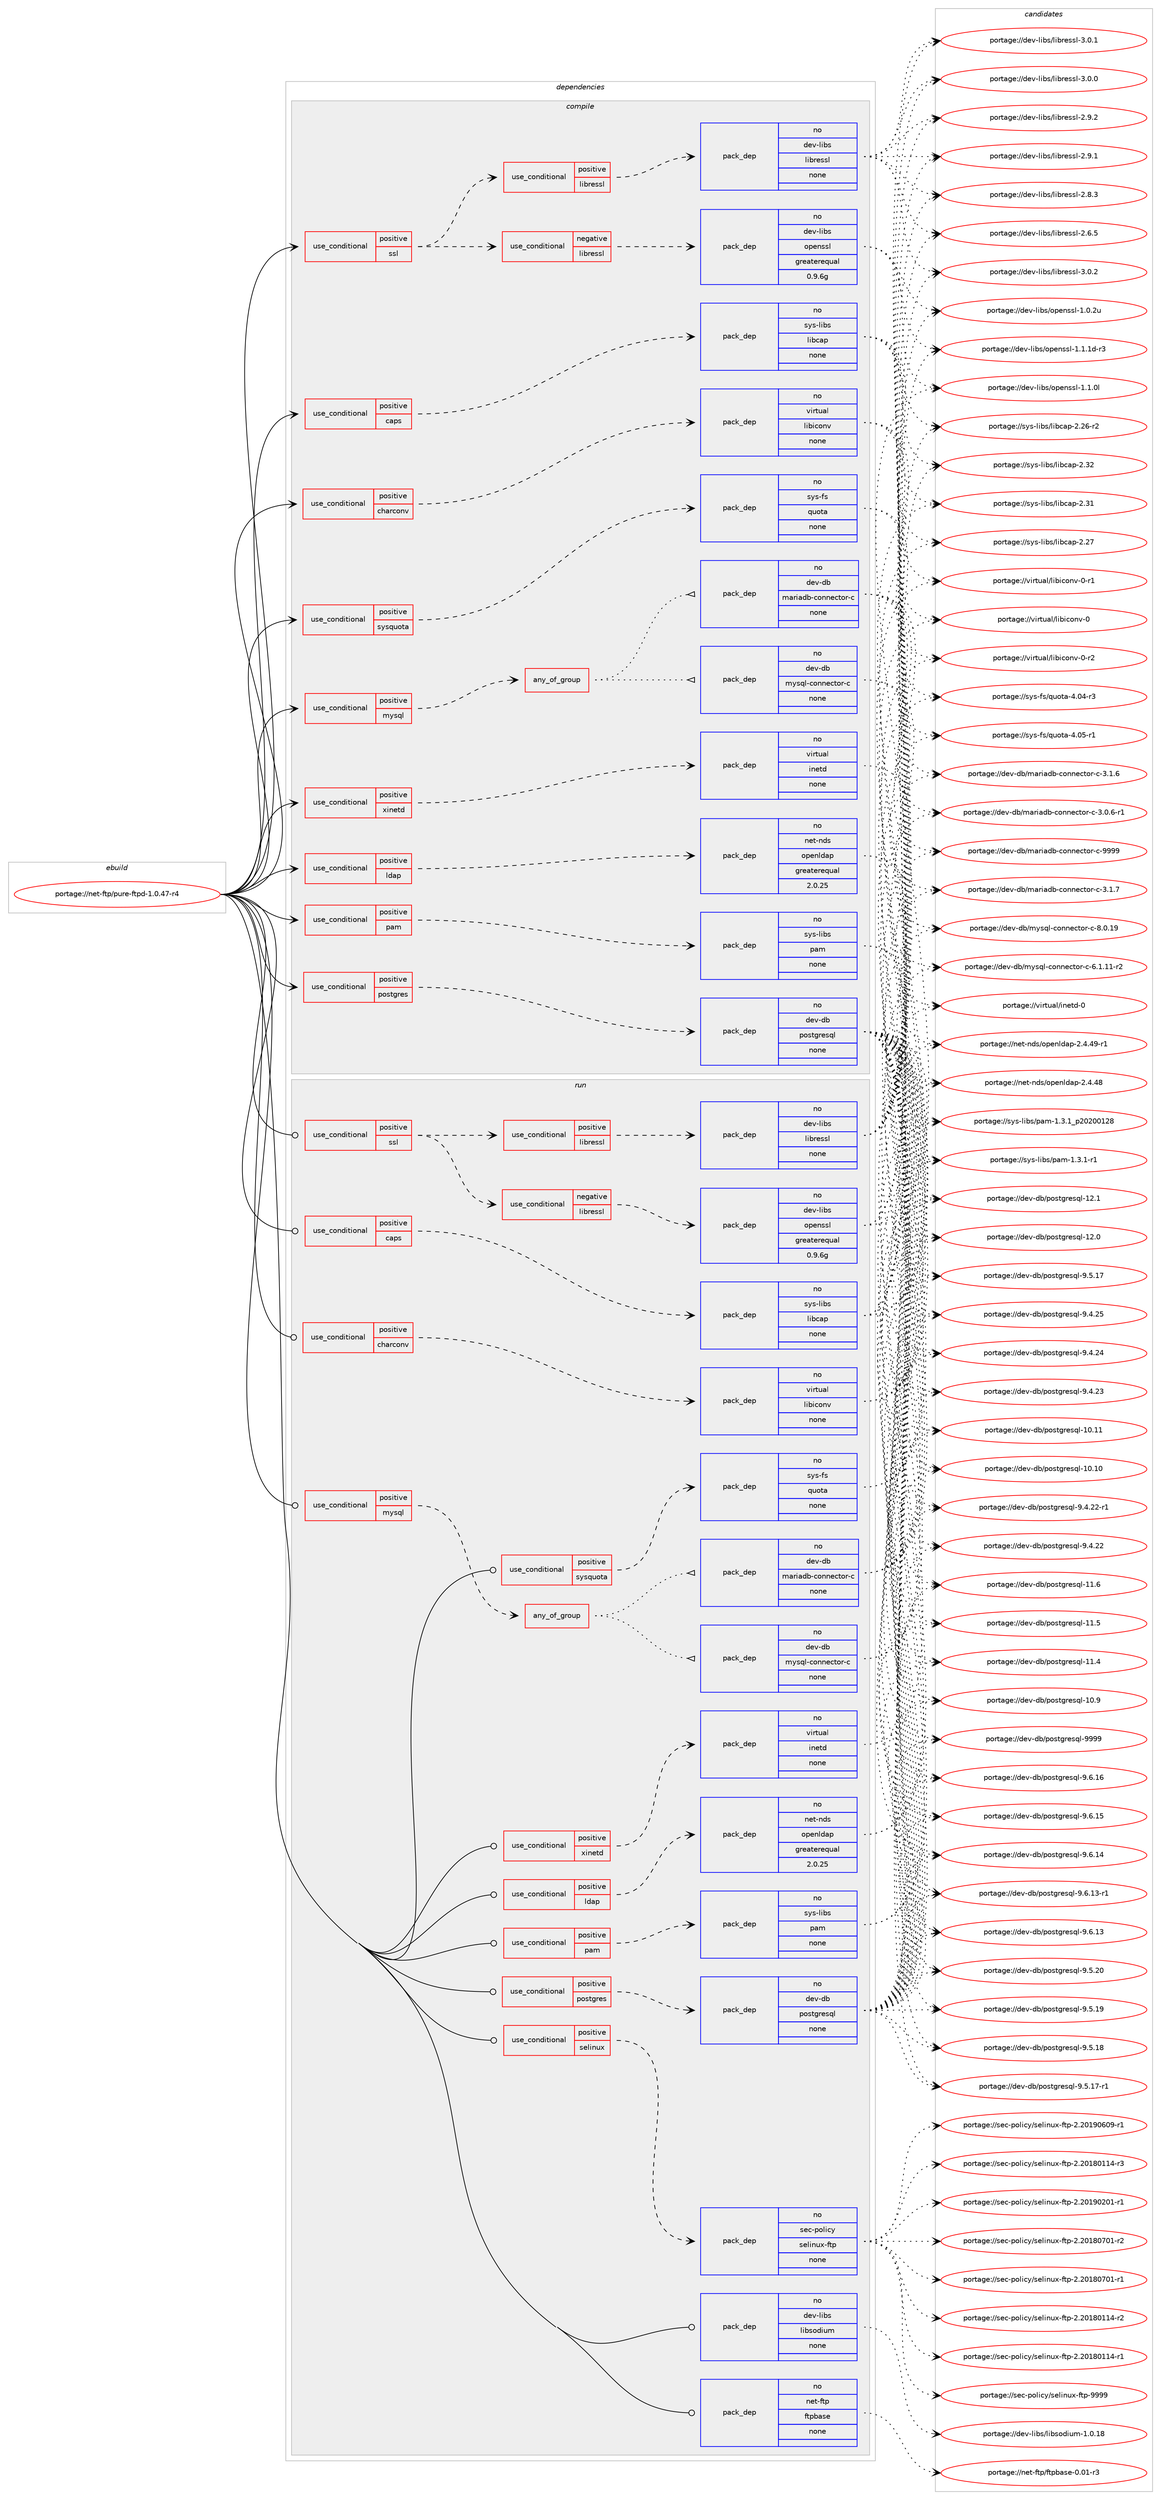 digraph prolog {

# *************
# Graph options
# *************

newrank=true;
concentrate=true;
compound=true;
graph [rankdir=LR,fontname=Helvetica,fontsize=10,ranksep=1.5];#, ranksep=2.5, nodesep=0.2];
edge  [arrowhead=vee];
node  [fontname=Helvetica,fontsize=10];

# **********
# The ebuild
# **********

subgraph cluster_leftcol {
color=gray;
rank=same;
label=<<i>ebuild</i>>;
id [label="portage://net-ftp/pure-ftpd-1.0.47-r4", color=red, width=4, href="../net-ftp/pure-ftpd-1.0.47-r4.svg"];
}

# ****************
# The dependencies
# ****************

subgraph cluster_midcol {
color=gray;
label=<<i>dependencies</i>>;
subgraph cluster_compile {
fillcolor="#eeeeee";
style=filled;
label=<<i>compile</i>>;
subgraph cond30888 {
dependency142102 [label=<<TABLE BORDER="0" CELLBORDER="1" CELLSPACING="0" CELLPADDING="4"><TR><TD ROWSPAN="3" CELLPADDING="10">use_conditional</TD></TR><TR><TD>positive</TD></TR><TR><TD>caps</TD></TR></TABLE>>, shape=none, color=red];
subgraph pack108845 {
dependency142103 [label=<<TABLE BORDER="0" CELLBORDER="1" CELLSPACING="0" CELLPADDING="4" WIDTH="220"><TR><TD ROWSPAN="6" CELLPADDING="30">pack_dep</TD></TR><TR><TD WIDTH="110">no</TD></TR><TR><TD>sys-libs</TD></TR><TR><TD>libcap</TD></TR><TR><TD>none</TD></TR><TR><TD></TD></TR></TABLE>>, shape=none, color=blue];
}
dependency142102:e -> dependency142103:w [weight=20,style="dashed",arrowhead="vee"];
}
id:e -> dependency142102:w [weight=20,style="solid",arrowhead="vee"];
subgraph cond30889 {
dependency142104 [label=<<TABLE BORDER="0" CELLBORDER="1" CELLSPACING="0" CELLPADDING="4"><TR><TD ROWSPAN="3" CELLPADDING="10">use_conditional</TD></TR><TR><TD>positive</TD></TR><TR><TD>charconv</TD></TR></TABLE>>, shape=none, color=red];
subgraph pack108846 {
dependency142105 [label=<<TABLE BORDER="0" CELLBORDER="1" CELLSPACING="0" CELLPADDING="4" WIDTH="220"><TR><TD ROWSPAN="6" CELLPADDING="30">pack_dep</TD></TR><TR><TD WIDTH="110">no</TD></TR><TR><TD>virtual</TD></TR><TR><TD>libiconv</TD></TR><TR><TD>none</TD></TR><TR><TD></TD></TR></TABLE>>, shape=none, color=blue];
}
dependency142104:e -> dependency142105:w [weight=20,style="dashed",arrowhead="vee"];
}
id:e -> dependency142104:w [weight=20,style="solid",arrowhead="vee"];
subgraph cond30890 {
dependency142106 [label=<<TABLE BORDER="0" CELLBORDER="1" CELLSPACING="0" CELLPADDING="4"><TR><TD ROWSPAN="3" CELLPADDING="10">use_conditional</TD></TR><TR><TD>positive</TD></TR><TR><TD>ldap</TD></TR></TABLE>>, shape=none, color=red];
subgraph pack108847 {
dependency142107 [label=<<TABLE BORDER="0" CELLBORDER="1" CELLSPACING="0" CELLPADDING="4" WIDTH="220"><TR><TD ROWSPAN="6" CELLPADDING="30">pack_dep</TD></TR><TR><TD WIDTH="110">no</TD></TR><TR><TD>net-nds</TD></TR><TR><TD>openldap</TD></TR><TR><TD>greaterequal</TD></TR><TR><TD>2.0.25</TD></TR></TABLE>>, shape=none, color=blue];
}
dependency142106:e -> dependency142107:w [weight=20,style="dashed",arrowhead="vee"];
}
id:e -> dependency142106:w [weight=20,style="solid",arrowhead="vee"];
subgraph cond30891 {
dependency142108 [label=<<TABLE BORDER="0" CELLBORDER="1" CELLSPACING="0" CELLPADDING="4"><TR><TD ROWSPAN="3" CELLPADDING="10">use_conditional</TD></TR><TR><TD>positive</TD></TR><TR><TD>mysql</TD></TR></TABLE>>, shape=none, color=red];
subgraph any2217 {
dependency142109 [label=<<TABLE BORDER="0" CELLBORDER="1" CELLSPACING="0" CELLPADDING="4"><TR><TD CELLPADDING="10">any_of_group</TD></TR></TABLE>>, shape=none, color=red];subgraph pack108848 {
dependency142110 [label=<<TABLE BORDER="0" CELLBORDER="1" CELLSPACING="0" CELLPADDING="4" WIDTH="220"><TR><TD ROWSPAN="6" CELLPADDING="30">pack_dep</TD></TR><TR><TD WIDTH="110">no</TD></TR><TR><TD>dev-db</TD></TR><TR><TD>mariadb-connector-c</TD></TR><TR><TD>none</TD></TR><TR><TD></TD></TR></TABLE>>, shape=none, color=blue];
}
dependency142109:e -> dependency142110:w [weight=20,style="dotted",arrowhead="oinv"];
subgraph pack108849 {
dependency142111 [label=<<TABLE BORDER="0" CELLBORDER="1" CELLSPACING="0" CELLPADDING="4" WIDTH="220"><TR><TD ROWSPAN="6" CELLPADDING="30">pack_dep</TD></TR><TR><TD WIDTH="110">no</TD></TR><TR><TD>dev-db</TD></TR><TR><TD>mysql-connector-c</TD></TR><TR><TD>none</TD></TR><TR><TD></TD></TR></TABLE>>, shape=none, color=blue];
}
dependency142109:e -> dependency142111:w [weight=20,style="dotted",arrowhead="oinv"];
}
dependency142108:e -> dependency142109:w [weight=20,style="dashed",arrowhead="vee"];
}
id:e -> dependency142108:w [weight=20,style="solid",arrowhead="vee"];
subgraph cond30892 {
dependency142112 [label=<<TABLE BORDER="0" CELLBORDER="1" CELLSPACING="0" CELLPADDING="4"><TR><TD ROWSPAN="3" CELLPADDING="10">use_conditional</TD></TR><TR><TD>positive</TD></TR><TR><TD>pam</TD></TR></TABLE>>, shape=none, color=red];
subgraph pack108850 {
dependency142113 [label=<<TABLE BORDER="0" CELLBORDER="1" CELLSPACING="0" CELLPADDING="4" WIDTH="220"><TR><TD ROWSPAN="6" CELLPADDING="30">pack_dep</TD></TR><TR><TD WIDTH="110">no</TD></TR><TR><TD>sys-libs</TD></TR><TR><TD>pam</TD></TR><TR><TD>none</TD></TR><TR><TD></TD></TR></TABLE>>, shape=none, color=blue];
}
dependency142112:e -> dependency142113:w [weight=20,style="dashed",arrowhead="vee"];
}
id:e -> dependency142112:w [weight=20,style="solid",arrowhead="vee"];
subgraph cond30893 {
dependency142114 [label=<<TABLE BORDER="0" CELLBORDER="1" CELLSPACING="0" CELLPADDING="4"><TR><TD ROWSPAN="3" CELLPADDING="10">use_conditional</TD></TR><TR><TD>positive</TD></TR><TR><TD>postgres</TD></TR></TABLE>>, shape=none, color=red];
subgraph pack108851 {
dependency142115 [label=<<TABLE BORDER="0" CELLBORDER="1" CELLSPACING="0" CELLPADDING="4" WIDTH="220"><TR><TD ROWSPAN="6" CELLPADDING="30">pack_dep</TD></TR><TR><TD WIDTH="110">no</TD></TR><TR><TD>dev-db</TD></TR><TR><TD>postgresql</TD></TR><TR><TD>none</TD></TR><TR><TD></TD></TR></TABLE>>, shape=none, color=blue];
}
dependency142114:e -> dependency142115:w [weight=20,style="dashed",arrowhead="vee"];
}
id:e -> dependency142114:w [weight=20,style="solid",arrowhead="vee"];
subgraph cond30894 {
dependency142116 [label=<<TABLE BORDER="0" CELLBORDER="1" CELLSPACING="0" CELLPADDING="4"><TR><TD ROWSPAN="3" CELLPADDING="10">use_conditional</TD></TR><TR><TD>positive</TD></TR><TR><TD>ssl</TD></TR></TABLE>>, shape=none, color=red];
subgraph cond30895 {
dependency142117 [label=<<TABLE BORDER="0" CELLBORDER="1" CELLSPACING="0" CELLPADDING="4"><TR><TD ROWSPAN="3" CELLPADDING="10">use_conditional</TD></TR><TR><TD>negative</TD></TR><TR><TD>libressl</TD></TR></TABLE>>, shape=none, color=red];
subgraph pack108852 {
dependency142118 [label=<<TABLE BORDER="0" CELLBORDER="1" CELLSPACING="0" CELLPADDING="4" WIDTH="220"><TR><TD ROWSPAN="6" CELLPADDING="30">pack_dep</TD></TR><TR><TD WIDTH="110">no</TD></TR><TR><TD>dev-libs</TD></TR><TR><TD>openssl</TD></TR><TR><TD>greaterequal</TD></TR><TR><TD>0.9.6g</TD></TR></TABLE>>, shape=none, color=blue];
}
dependency142117:e -> dependency142118:w [weight=20,style="dashed",arrowhead="vee"];
}
dependency142116:e -> dependency142117:w [weight=20,style="dashed",arrowhead="vee"];
subgraph cond30896 {
dependency142119 [label=<<TABLE BORDER="0" CELLBORDER="1" CELLSPACING="0" CELLPADDING="4"><TR><TD ROWSPAN="3" CELLPADDING="10">use_conditional</TD></TR><TR><TD>positive</TD></TR><TR><TD>libressl</TD></TR></TABLE>>, shape=none, color=red];
subgraph pack108853 {
dependency142120 [label=<<TABLE BORDER="0" CELLBORDER="1" CELLSPACING="0" CELLPADDING="4" WIDTH="220"><TR><TD ROWSPAN="6" CELLPADDING="30">pack_dep</TD></TR><TR><TD WIDTH="110">no</TD></TR><TR><TD>dev-libs</TD></TR><TR><TD>libressl</TD></TR><TR><TD>none</TD></TR><TR><TD></TD></TR></TABLE>>, shape=none, color=blue];
}
dependency142119:e -> dependency142120:w [weight=20,style="dashed",arrowhead="vee"];
}
dependency142116:e -> dependency142119:w [weight=20,style="dashed",arrowhead="vee"];
}
id:e -> dependency142116:w [weight=20,style="solid",arrowhead="vee"];
subgraph cond30897 {
dependency142121 [label=<<TABLE BORDER="0" CELLBORDER="1" CELLSPACING="0" CELLPADDING="4"><TR><TD ROWSPAN="3" CELLPADDING="10">use_conditional</TD></TR><TR><TD>positive</TD></TR><TR><TD>sysquota</TD></TR></TABLE>>, shape=none, color=red];
subgraph pack108854 {
dependency142122 [label=<<TABLE BORDER="0" CELLBORDER="1" CELLSPACING="0" CELLPADDING="4" WIDTH="220"><TR><TD ROWSPAN="6" CELLPADDING="30">pack_dep</TD></TR><TR><TD WIDTH="110">no</TD></TR><TR><TD>sys-fs</TD></TR><TR><TD>quota</TD></TR><TR><TD>none</TD></TR><TR><TD></TD></TR></TABLE>>, shape=none, color=blue];
}
dependency142121:e -> dependency142122:w [weight=20,style="dashed",arrowhead="vee"];
}
id:e -> dependency142121:w [weight=20,style="solid",arrowhead="vee"];
subgraph cond30898 {
dependency142123 [label=<<TABLE BORDER="0" CELLBORDER="1" CELLSPACING="0" CELLPADDING="4"><TR><TD ROWSPAN="3" CELLPADDING="10">use_conditional</TD></TR><TR><TD>positive</TD></TR><TR><TD>xinetd</TD></TR></TABLE>>, shape=none, color=red];
subgraph pack108855 {
dependency142124 [label=<<TABLE BORDER="0" CELLBORDER="1" CELLSPACING="0" CELLPADDING="4" WIDTH="220"><TR><TD ROWSPAN="6" CELLPADDING="30">pack_dep</TD></TR><TR><TD WIDTH="110">no</TD></TR><TR><TD>virtual</TD></TR><TR><TD>inetd</TD></TR><TR><TD>none</TD></TR><TR><TD></TD></TR></TABLE>>, shape=none, color=blue];
}
dependency142123:e -> dependency142124:w [weight=20,style="dashed",arrowhead="vee"];
}
id:e -> dependency142123:w [weight=20,style="solid",arrowhead="vee"];
}
subgraph cluster_compileandrun {
fillcolor="#eeeeee";
style=filled;
label=<<i>compile and run</i>>;
}
subgraph cluster_run {
fillcolor="#eeeeee";
style=filled;
label=<<i>run</i>>;
subgraph cond30899 {
dependency142125 [label=<<TABLE BORDER="0" CELLBORDER="1" CELLSPACING="0" CELLPADDING="4"><TR><TD ROWSPAN="3" CELLPADDING="10">use_conditional</TD></TR><TR><TD>positive</TD></TR><TR><TD>caps</TD></TR></TABLE>>, shape=none, color=red];
subgraph pack108856 {
dependency142126 [label=<<TABLE BORDER="0" CELLBORDER="1" CELLSPACING="0" CELLPADDING="4" WIDTH="220"><TR><TD ROWSPAN="6" CELLPADDING="30">pack_dep</TD></TR><TR><TD WIDTH="110">no</TD></TR><TR><TD>sys-libs</TD></TR><TR><TD>libcap</TD></TR><TR><TD>none</TD></TR><TR><TD></TD></TR></TABLE>>, shape=none, color=blue];
}
dependency142125:e -> dependency142126:w [weight=20,style="dashed",arrowhead="vee"];
}
id:e -> dependency142125:w [weight=20,style="solid",arrowhead="odot"];
subgraph cond30900 {
dependency142127 [label=<<TABLE BORDER="0" CELLBORDER="1" CELLSPACING="0" CELLPADDING="4"><TR><TD ROWSPAN="3" CELLPADDING="10">use_conditional</TD></TR><TR><TD>positive</TD></TR><TR><TD>charconv</TD></TR></TABLE>>, shape=none, color=red];
subgraph pack108857 {
dependency142128 [label=<<TABLE BORDER="0" CELLBORDER="1" CELLSPACING="0" CELLPADDING="4" WIDTH="220"><TR><TD ROWSPAN="6" CELLPADDING="30">pack_dep</TD></TR><TR><TD WIDTH="110">no</TD></TR><TR><TD>virtual</TD></TR><TR><TD>libiconv</TD></TR><TR><TD>none</TD></TR><TR><TD></TD></TR></TABLE>>, shape=none, color=blue];
}
dependency142127:e -> dependency142128:w [weight=20,style="dashed",arrowhead="vee"];
}
id:e -> dependency142127:w [weight=20,style="solid",arrowhead="odot"];
subgraph cond30901 {
dependency142129 [label=<<TABLE BORDER="0" CELLBORDER="1" CELLSPACING="0" CELLPADDING="4"><TR><TD ROWSPAN="3" CELLPADDING="10">use_conditional</TD></TR><TR><TD>positive</TD></TR><TR><TD>ldap</TD></TR></TABLE>>, shape=none, color=red];
subgraph pack108858 {
dependency142130 [label=<<TABLE BORDER="0" CELLBORDER="1" CELLSPACING="0" CELLPADDING="4" WIDTH="220"><TR><TD ROWSPAN="6" CELLPADDING="30">pack_dep</TD></TR><TR><TD WIDTH="110">no</TD></TR><TR><TD>net-nds</TD></TR><TR><TD>openldap</TD></TR><TR><TD>greaterequal</TD></TR><TR><TD>2.0.25</TD></TR></TABLE>>, shape=none, color=blue];
}
dependency142129:e -> dependency142130:w [weight=20,style="dashed",arrowhead="vee"];
}
id:e -> dependency142129:w [weight=20,style="solid",arrowhead="odot"];
subgraph cond30902 {
dependency142131 [label=<<TABLE BORDER="0" CELLBORDER="1" CELLSPACING="0" CELLPADDING="4"><TR><TD ROWSPAN="3" CELLPADDING="10">use_conditional</TD></TR><TR><TD>positive</TD></TR><TR><TD>mysql</TD></TR></TABLE>>, shape=none, color=red];
subgraph any2218 {
dependency142132 [label=<<TABLE BORDER="0" CELLBORDER="1" CELLSPACING="0" CELLPADDING="4"><TR><TD CELLPADDING="10">any_of_group</TD></TR></TABLE>>, shape=none, color=red];subgraph pack108859 {
dependency142133 [label=<<TABLE BORDER="0" CELLBORDER="1" CELLSPACING="0" CELLPADDING="4" WIDTH="220"><TR><TD ROWSPAN="6" CELLPADDING="30">pack_dep</TD></TR><TR><TD WIDTH="110">no</TD></TR><TR><TD>dev-db</TD></TR><TR><TD>mariadb-connector-c</TD></TR><TR><TD>none</TD></TR><TR><TD></TD></TR></TABLE>>, shape=none, color=blue];
}
dependency142132:e -> dependency142133:w [weight=20,style="dotted",arrowhead="oinv"];
subgraph pack108860 {
dependency142134 [label=<<TABLE BORDER="0" CELLBORDER="1" CELLSPACING="0" CELLPADDING="4" WIDTH="220"><TR><TD ROWSPAN="6" CELLPADDING="30">pack_dep</TD></TR><TR><TD WIDTH="110">no</TD></TR><TR><TD>dev-db</TD></TR><TR><TD>mysql-connector-c</TD></TR><TR><TD>none</TD></TR><TR><TD></TD></TR></TABLE>>, shape=none, color=blue];
}
dependency142132:e -> dependency142134:w [weight=20,style="dotted",arrowhead="oinv"];
}
dependency142131:e -> dependency142132:w [weight=20,style="dashed",arrowhead="vee"];
}
id:e -> dependency142131:w [weight=20,style="solid",arrowhead="odot"];
subgraph cond30903 {
dependency142135 [label=<<TABLE BORDER="0" CELLBORDER="1" CELLSPACING="0" CELLPADDING="4"><TR><TD ROWSPAN="3" CELLPADDING="10">use_conditional</TD></TR><TR><TD>positive</TD></TR><TR><TD>pam</TD></TR></TABLE>>, shape=none, color=red];
subgraph pack108861 {
dependency142136 [label=<<TABLE BORDER="0" CELLBORDER="1" CELLSPACING="0" CELLPADDING="4" WIDTH="220"><TR><TD ROWSPAN="6" CELLPADDING="30">pack_dep</TD></TR><TR><TD WIDTH="110">no</TD></TR><TR><TD>sys-libs</TD></TR><TR><TD>pam</TD></TR><TR><TD>none</TD></TR><TR><TD></TD></TR></TABLE>>, shape=none, color=blue];
}
dependency142135:e -> dependency142136:w [weight=20,style="dashed",arrowhead="vee"];
}
id:e -> dependency142135:w [weight=20,style="solid",arrowhead="odot"];
subgraph cond30904 {
dependency142137 [label=<<TABLE BORDER="0" CELLBORDER="1" CELLSPACING="0" CELLPADDING="4"><TR><TD ROWSPAN="3" CELLPADDING="10">use_conditional</TD></TR><TR><TD>positive</TD></TR><TR><TD>postgres</TD></TR></TABLE>>, shape=none, color=red];
subgraph pack108862 {
dependency142138 [label=<<TABLE BORDER="0" CELLBORDER="1" CELLSPACING="0" CELLPADDING="4" WIDTH="220"><TR><TD ROWSPAN="6" CELLPADDING="30">pack_dep</TD></TR><TR><TD WIDTH="110">no</TD></TR><TR><TD>dev-db</TD></TR><TR><TD>postgresql</TD></TR><TR><TD>none</TD></TR><TR><TD></TD></TR></TABLE>>, shape=none, color=blue];
}
dependency142137:e -> dependency142138:w [weight=20,style="dashed",arrowhead="vee"];
}
id:e -> dependency142137:w [weight=20,style="solid",arrowhead="odot"];
subgraph cond30905 {
dependency142139 [label=<<TABLE BORDER="0" CELLBORDER="1" CELLSPACING="0" CELLPADDING="4"><TR><TD ROWSPAN="3" CELLPADDING="10">use_conditional</TD></TR><TR><TD>positive</TD></TR><TR><TD>selinux</TD></TR></TABLE>>, shape=none, color=red];
subgraph pack108863 {
dependency142140 [label=<<TABLE BORDER="0" CELLBORDER="1" CELLSPACING="0" CELLPADDING="4" WIDTH="220"><TR><TD ROWSPAN="6" CELLPADDING="30">pack_dep</TD></TR><TR><TD WIDTH="110">no</TD></TR><TR><TD>sec-policy</TD></TR><TR><TD>selinux-ftp</TD></TR><TR><TD>none</TD></TR><TR><TD></TD></TR></TABLE>>, shape=none, color=blue];
}
dependency142139:e -> dependency142140:w [weight=20,style="dashed",arrowhead="vee"];
}
id:e -> dependency142139:w [weight=20,style="solid",arrowhead="odot"];
subgraph cond30906 {
dependency142141 [label=<<TABLE BORDER="0" CELLBORDER="1" CELLSPACING="0" CELLPADDING="4"><TR><TD ROWSPAN="3" CELLPADDING="10">use_conditional</TD></TR><TR><TD>positive</TD></TR><TR><TD>ssl</TD></TR></TABLE>>, shape=none, color=red];
subgraph cond30907 {
dependency142142 [label=<<TABLE BORDER="0" CELLBORDER="1" CELLSPACING="0" CELLPADDING="4"><TR><TD ROWSPAN="3" CELLPADDING="10">use_conditional</TD></TR><TR><TD>negative</TD></TR><TR><TD>libressl</TD></TR></TABLE>>, shape=none, color=red];
subgraph pack108864 {
dependency142143 [label=<<TABLE BORDER="0" CELLBORDER="1" CELLSPACING="0" CELLPADDING="4" WIDTH="220"><TR><TD ROWSPAN="6" CELLPADDING="30">pack_dep</TD></TR><TR><TD WIDTH="110">no</TD></TR><TR><TD>dev-libs</TD></TR><TR><TD>openssl</TD></TR><TR><TD>greaterequal</TD></TR><TR><TD>0.9.6g</TD></TR></TABLE>>, shape=none, color=blue];
}
dependency142142:e -> dependency142143:w [weight=20,style="dashed",arrowhead="vee"];
}
dependency142141:e -> dependency142142:w [weight=20,style="dashed",arrowhead="vee"];
subgraph cond30908 {
dependency142144 [label=<<TABLE BORDER="0" CELLBORDER="1" CELLSPACING="0" CELLPADDING="4"><TR><TD ROWSPAN="3" CELLPADDING="10">use_conditional</TD></TR><TR><TD>positive</TD></TR><TR><TD>libressl</TD></TR></TABLE>>, shape=none, color=red];
subgraph pack108865 {
dependency142145 [label=<<TABLE BORDER="0" CELLBORDER="1" CELLSPACING="0" CELLPADDING="4" WIDTH="220"><TR><TD ROWSPAN="6" CELLPADDING="30">pack_dep</TD></TR><TR><TD WIDTH="110">no</TD></TR><TR><TD>dev-libs</TD></TR><TR><TD>libressl</TD></TR><TR><TD>none</TD></TR><TR><TD></TD></TR></TABLE>>, shape=none, color=blue];
}
dependency142144:e -> dependency142145:w [weight=20,style="dashed",arrowhead="vee"];
}
dependency142141:e -> dependency142144:w [weight=20,style="dashed",arrowhead="vee"];
}
id:e -> dependency142141:w [weight=20,style="solid",arrowhead="odot"];
subgraph cond30909 {
dependency142146 [label=<<TABLE BORDER="0" CELLBORDER="1" CELLSPACING="0" CELLPADDING="4"><TR><TD ROWSPAN="3" CELLPADDING="10">use_conditional</TD></TR><TR><TD>positive</TD></TR><TR><TD>sysquota</TD></TR></TABLE>>, shape=none, color=red];
subgraph pack108866 {
dependency142147 [label=<<TABLE BORDER="0" CELLBORDER="1" CELLSPACING="0" CELLPADDING="4" WIDTH="220"><TR><TD ROWSPAN="6" CELLPADDING="30">pack_dep</TD></TR><TR><TD WIDTH="110">no</TD></TR><TR><TD>sys-fs</TD></TR><TR><TD>quota</TD></TR><TR><TD>none</TD></TR><TR><TD></TD></TR></TABLE>>, shape=none, color=blue];
}
dependency142146:e -> dependency142147:w [weight=20,style="dashed",arrowhead="vee"];
}
id:e -> dependency142146:w [weight=20,style="solid",arrowhead="odot"];
subgraph cond30910 {
dependency142148 [label=<<TABLE BORDER="0" CELLBORDER="1" CELLSPACING="0" CELLPADDING="4"><TR><TD ROWSPAN="3" CELLPADDING="10">use_conditional</TD></TR><TR><TD>positive</TD></TR><TR><TD>xinetd</TD></TR></TABLE>>, shape=none, color=red];
subgraph pack108867 {
dependency142149 [label=<<TABLE BORDER="0" CELLBORDER="1" CELLSPACING="0" CELLPADDING="4" WIDTH="220"><TR><TD ROWSPAN="6" CELLPADDING="30">pack_dep</TD></TR><TR><TD WIDTH="110">no</TD></TR><TR><TD>virtual</TD></TR><TR><TD>inetd</TD></TR><TR><TD>none</TD></TR><TR><TD></TD></TR></TABLE>>, shape=none, color=blue];
}
dependency142148:e -> dependency142149:w [weight=20,style="dashed",arrowhead="vee"];
}
id:e -> dependency142148:w [weight=20,style="solid",arrowhead="odot"];
subgraph pack108868 {
dependency142150 [label=<<TABLE BORDER="0" CELLBORDER="1" CELLSPACING="0" CELLPADDING="4" WIDTH="220"><TR><TD ROWSPAN="6" CELLPADDING="30">pack_dep</TD></TR><TR><TD WIDTH="110">no</TD></TR><TR><TD>dev-libs</TD></TR><TR><TD>libsodium</TD></TR><TR><TD>none</TD></TR><TR><TD></TD></TR></TABLE>>, shape=none, color=blue];
}
id:e -> dependency142150:w [weight=20,style="solid",arrowhead="odot"];
subgraph pack108869 {
dependency142151 [label=<<TABLE BORDER="0" CELLBORDER="1" CELLSPACING="0" CELLPADDING="4" WIDTH="220"><TR><TD ROWSPAN="6" CELLPADDING="30">pack_dep</TD></TR><TR><TD WIDTH="110">no</TD></TR><TR><TD>net-ftp</TD></TR><TR><TD>ftpbase</TD></TR><TR><TD>none</TD></TR><TR><TD></TD></TR></TABLE>>, shape=none, color=blue];
}
id:e -> dependency142151:w [weight=20,style="solid",arrowhead="odot"];
}
}

# **************
# The candidates
# **************

subgraph cluster_choices {
rank=same;
color=gray;
label=<<i>candidates</i>>;

subgraph choice108845 {
color=black;
nodesep=1;
choice1151211154510810598115471081059899971124550465150 [label="portage://sys-libs/libcap-2.32", color=red, width=4,href="../sys-libs/libcap-2.32.svg"];
choice1151211154510810598115471081059899971124550465149 [label="portage://sys-libs/libcap-2.31", color=red, width=4,href="../sys-libs/libcap-2.31.svg"];
choice1151211154510810598115471081059899971124550465055 [label="portage://sys-libs/libcap-2.27", color=red, width=4,href="../sys-libs/libcap-2.27.svg"];
choice11512111545108105981154710810598999711245504650544511450 [label="portage://sys-libs/libcap-2.26-r2", color=red, width=4,href="../sys-libs/libcap-2.26-r2.svg"];
dependency142103:e -> choice1151211154510810598115471081059899971124550465150:w [style=dotted,weight="100"];
dependency142103:e -> choice1151211154510810598115471081059899971124550465149:w [style=dotted,weight="100"];
dependency142103:e -> choice1151211154510810598115471081059899971124550465055:w [style=dotted,weight="100"];
dependency142103:e -> choice11512111545108105981154710810598999711245504650544511450:w [style=dotted,weight="100"];
}
subgraph choice108846 {
color=black;
nodesep=1;
choice1181051141161179710847108105981059911111011845484511450 [label="portage://virtual/libiconv-0-r2", color=red, width=4,href="../virtual/libiconv-0-r2.svg"];
choice1181051141161179710847108105981059911111011845484511449 [label="portage://virtual/libiconv-0-r1", color=red, width=4,href="../virtual/libiconv-0-r1.svg"];
choice118105114116117971084710810598105991111101184548 [label="portage://virtual/libiconv-0", color=red, width=4,href="../virtual/libiconv-0.svg"];
dependency142105:e -> choice1181051141161179710847108105981059911111011845484511450:w [style=dotted,weight="100"];
dependency142105:e -> choice1181051141161179710847108105981059911111011845484511449:w [style=dotted,weight="100"];
dependency142105:e -> choice118105114116117971084710810598105991111101184548:w [style=dotted,weight="100"];
}
subgraph choice108847 {
color=black;
nodesep=1;
choice110101116451101001154711111210111010810097112455046524652574511449 [label="portage://net-nds/openldap-2.4.49-r1", color=red, width=4,href="../net-nds/openldap-2.4.49-r1.svg"];
choice11010111645110100115471111121011101081009711245504652465256 [label="portage://net-nds/openldap-2.4.48", color=red, width=4,href="../net-nds/openldap-2.4.48.svg"];
dependency142107:e -> choice110101116451101001154711111210111010810097112455046524652574511449:w [style=dotted,weight="100"];
dependency142107:e -> choice11010111645110100115471111121011101081009711245504652465256:w [style=dotted,weight="100"];
}
subgraph choice108848 {
color=black;
nodesep=1;
choice10010111845100984710997114105971009845991111101101019911611111445994557575757 [label="portage://dev-db/mariadb-connector-c-9999", color=red, width=4,href="../dev-db/mariadb-connector-c-9999.svg"];
choice1001011184510098471099711410597100984599111110110101991161111144599455146494655 [label="portage://dev-db/mariadb-connector-c-3.1.7", color=red, width=4,href="../dev-db/mariadb-connector-c-3.1.7.svg"];
choice1001011184510098471099711410597100984599111110110101991161111144599455146494654 [label="portage://dev-db/mariadb-connector-c-3.1.6", color=red, width=4,href="../dev-db/mariadb-connector-c-3.1.6.svg"];
choice10010111845100984710997114105971009845991111101101019911611111445994551464846544511449 [label="portage://dev-db/mariadb-connector-c-3.0.6-r1", color=red, width=4,href="../dev-db/mariadb-connector-c-3.0.6-r1.svg"];
dependency142110:e -> choice10010111845100984710997114105971009845991111101101019911611111445994557575757:w [style=dotted,weight="100"];
dependency142110:e -> choice1001011184510098471099711410597100984599111110110101991161111144599455146494655:w [style=dotted,weight="100"];
dependency142110:e -> choice1001011184510098471099711410597100984599111110110101991161111144599455146494654:w [style=dotted,weight="100"];
dependency142110:e -> choice10010111845100984710997114105971009845991111101101019911611111445994551464846544511449:w [style=dotted,weight="100"];
}
subgraph choice108849 {
color=black;
nodesep=1;
choice100101118451009847109121115113108459911111011010199116111114459945564648464957 [label="portage://dev-db/mysql-connector-c-8.0.19", color=red, width=4,href="../dev-db/mysql-connector-c-8.0.19.svg"];
choice1001011184510098471091211151131084599111110110101991161111144599455446494649494511450 [label="portage://dev-db/mysql-connector-c-6.1.11-r2", color=red, width=4,href="../dev-db/mysql-connector-c-6.1.11-r2.svg"];
dependency142111:e -> choice100101118451009847109121115113108459911111011010199116111114459945564648464957:w [style=dotted,weight="100"];
dependency142111:e -> choice1001011184510098471091211151131084599111110110101991161111144599455446494649494511450:w [style=dotted,weight="100"];
}
subgraph choice108850 {
color=black;
nodesep=1;
choice11512111545108105981154711297109454946514649951125048504848495056 [label="portage://sys-libs/pam-1.3.1_p20200128", color=red, width=4,href="../sys-libs/pam-1.3.1_p20200128.svg"];
choice115121115451081059811547112971094549465146494511449 [label="portage://sys-libs/pam-1.3.1-r1", color=red, width=4,href="../sys-libs/pam-1.3.1-r1.svg"];
dependency142113:e -> choice11512111545108105981154711297109454946514649951125048504848495056:w [style=dotted,weight="100"];
dependency142113:e -> choice115121115451081059811547112971094549465146494511449:w [style=dotted,weight="100"];
}
subgraph choice108851 {
color=black;
nodesep=1;
choice1001011184510098471121111151161031141011151131084557575757 [label="portage://dev-db/postgresql-9999", color=red, width=4,href="../dev-db/postgresql-9999.svg"];
choice10010111845100984711211111511610311410111511310845574654464954 [label="portage://dev-db/postgresql-9.6.16", color=red, width=4,href="../dev-db/postgresql-9.6.16.svg"];
choice10010111845100984711211111511610311410111511310845574654464953 [label="portage://dev-db/postgresql-9.6.15", color=red, width=4,href="../dev-db/postgresql-9.6.15.svg"];
choice10010111845100984711211111511610311410111511310845574654464952 [label="portage://dev-db/postgresql-9.6.14", color=red, width=4,href="../dev-db/postgresql-9.6.14.svg"];
choice100101118451009847112111115116103114101115113108455746544649514511449 [label="portage://dev-db/postgresql-9.6.13-r1", color=red, width=4,href="../dev-db/postgresql-9.6.13-r1.svg"];
choice10010111845100984711211111511610311410111511310845574654464951 [label="portage://dev-db/postgresql-9.6.13", color=red, width=4,href="../dev-db/postgresql-9.6.13.svg"];
choice10010111845100984711211111511610311410111511310845574653465048 [label="portage://dev-db/postgresql-9.5.20", color=red, width=4,href="../dev-db/postgresql-9.5.20.svg"];
choice10010111845100984711211111511610311410111511310845574653464957 [label="portage://dev-db/postgresql-9.5.19", color=red, width=4,href="../dev-db/postgresql-9.5.19.svg"];
choice10010111845100984711211111511610311410111511310845574653464956 [label="portage://dev-db/postgresql-9.5.18", color=red, width=4,href="../dev-db/postgresql-9.5.18.svg"];
choice100101118451009847112111115116103114101115113108455746534649554511449 [label="portage://dev-db/postgresql-9.5.17-r1", color=red, width=4,href="../dev-db/postgresql-9.5.17-r1.svg"];
choice10010111845100984711211111511610311410111511310845574653464955 [label="portage://dev-db/postgresql-9.5.17", color=red, width=4,href="../dev-db/postgresql-9.5.17.svg"];
choice10010111845100984711211111511610311410111511310845574652465053 [label="portage://dev-db/postgresql-9.4.25", color=red, width=4,href="../dev-db/postgresql-9.4.25.svg"];
choice10010111845100984711211111511610311410111511310845574652465052 [label="portage://dev-db/postgresql-9.4.24", color=red, width=4,href="../dev-db/postgresql-9.4.24.svg"];
choice10010111845100984711211111511610311410111511310845574652465051 [label="portage://dev-db/postgresql-9.4.23", color=red, width=4,href="../dev-db/postgresql-9.4.23.svg"];
choice100101118451009847112111115116103114101115113108455746524650504511449 [label="portage://dev-db/postgresql-9.4.22-r1", color=red, width=4,href="../dev-db/postgresql-9.4.22-r1.svg"];
choice10010111845100984711211111511610311410111511310845574652465050 [label="portage://dev-db/postgresql-9.4.22", color=red, width=4,href="../dev-db/postgresql-9.4.22.svg"];
choice1001011184510098471121111151161031141011151131084549504649 [label="portage://dev-db/postgresql-12.1", color=red, width=4,href="../dev-db/postgresql-12.1.svg"];
choice1001011184510098471121111151161031141011151131084549504648 [label="portage://dev-db/postgresql-12.0", color=red, width=4,href="../dev-db/postgresql-12.0.svg"];
choice1001011184510098471121111151161031141011151131084549494654 [label="portage://dev-db/postgresql-11.6", color=red, width=4,href="../dev-db/postgresql-11.6.svg"];
choice1001011184510098471121111151161031141011151131084549494653 [label="portage://dev-db/postgresql-11.5", color=red, width=4,href="../dev-db/postgresql-11.5.svg"];
choice1001011184510098471121111151161031141011151131084549494652 [label="portage://dev-db/postgresql-11.4", color=red, width=4,href="../dev-db/postgresql-11.4.svg"];
choice1001011184510098471121111151161031141011151131084549484657 [label="portage://dev-db/postgresql-10.9", color=red, width=4,href="../dev-db/postgresql-10.9.svg"];
choice100101118451009847112111115116103114101115113108454948464949 [label="portage://dev-db/postgresql-10.11", color=red, width=4,href="../dev-db/postgresql-10.11.svg"];
choice100101118451009847112111115116103114101115113108454948464948 [label="portage://dev-db/postgresql-10.10", color=red, width=4,href="../dev-db/postgresql-10.10.svg"];
dependency142115:e -> choice1001011184510098471121111151161031141011151131084557575757:w [style=dotted,weight="100"];
dependency142115:e -> choice10010111845100984711211111511610311410111511310845574654464954:w [style=dotted,weight="100"];
dependency142115:e -> choice10010111845100984711211111511610311410111511310845574654464953:w [style=dotted,weight="100"];
dependency142115:e -> choice10010111845100984711211111511610311410111511310845574654464952:w [style=dotted,weight="100"];
dependency142115:e -> choice100101118451009847112111115116103114101115113108455746544649514511449:w [style=dotted,weight="100"];
dependency142115:e -> choice10010111845100984711211111511610311410111511310845574654464951:w [style=dotted,weight="100"];
dependency142115:e -> choice10010111845100984711211111511610311410111511310845574653465048:w [style=dotted,weight="100"];
dependency142115:e -> choice10010111845100984711211111511610311410111511310845574653464957:w [style=dotted,weight="100"];
dependency142115:e -> choice10010111845100984711211111511610311410111511310845574653464956:w [style=dotted,weight="100"];
dependency142115:e -> choice100101118451009847112111115116103114101115113108455746534649554511449:w [style=dotted,weight="100"];
dependency142115:e -> choice10010111845100984711211111511610311410111511310845574653464955:w [style=dotted,weight="100"];
dependency142115:e -> choice10010111845100984711211111511610311410111511310845574652465053:w [style=dotted,weight="100"];
dependency142115:e -> choice10010111845100984711211111511610311410111511310845574652465052:w [style=dotted,weight="100"];
dependency142115:e -> choice10010111845100984711211111511610311410111511310845574652465051:w [style=dotted,weight="100"];
dependency142115:e -> choice100101118451009847112111115116103114101115113108455746524650504511449:w [style=dotted,weight="100"];
dependency142115:e -> choice10010111845100984711211111511610311410111511310845574652465050:w [style=dotted,weight="100"];
dependency142115:e -> choice1001011184510098471121111151161031141011151131084549504649:w [style=dotted,weight="100"];
dependency142115:e -> choice1001011184510098471121111151161031141011151131084549504648:w [style=dotted,weight="100"];
dependency142115:e -> choice1001011184510098471121111151161031141011151131084549494654:w [style=dotted,weight="100"];
dependency142115:e -> choice1001011184510098471121111151161031141011151131084549494653:w [style=dotted,weight="100"];
dependency142115:e -> choice1001011184510098471121111151161031141011151131084549494652:w [style=dotted,weight="100"];
dependency142115:e -> choice1001011184510098471121111151161031141011151131084549484657:w [style=dotted,weight="100"];
dependency142115:e -> choice100101118451009847112111115116103114101115113108454948464949:w [style=dotted,weight="100"];
dependency142115:e -> choice100101118451009847112111115116103114101115113108454948464948:w [style=dotted,weight="100"];
}
subgraph choice108852 {
color=black;
nodesep=1;
choice1001011184510810598115471111121011101151151084549464946491004511451 [label="portage://dev-libs/openssl-1.1.1d-r3", color=red, width=4,href="../dev-libs/openssl-1.1.1d-r3.svg"];
choice100101118451081059811547111112101110115115108454946494648108 [label="portage://dev-libs/openssl-1.1.0l", color=red, width=4,href="../dev-libs/openssl-1.1.0l.svg"];
choice100101118451081059811547111112101110115115108454946484650117 [label="portage://dev-libs/openssl-1.0.2u", color=red, width=4,href="../dev-libs/openssl-1.0.2u.svg"];
dependency142118:e -> choice1001011184510810598115471111121011101151151084549464946491004511451:w [style=dotted,weight="100"];
dependency142118:e -> choice100101118451081059811547111112101110115115108454946494648108:w [style=dotted,weight="100"];
dependency142118:e -> choice100101118451081059811547111112101110115115108454946484650117:w [style=dotted,weight="100"];
}
subgraph choice108853 {
color=black;
nodesep=1;
choice10010111845108105981154710810598114101115115108455146484650 [label="portage://dev-libs/libressl-3.0.2", color=red, width=4,href="../dev-libs/libressl-3.0.2.svg"];
choice10010111845108105981154710810598114101115115108455146484649 [label="portage://dev-libs/libressl-3.0.1", color=red, width=4,href="../dev-libs/libressl-3.0.1.svg"];
choice10010111845108105981154710810598114101115115108455146484648 [label="portage://dev-libs/libressl-3.0.0", color=red, width=4,href="../dev-libs/libressl-3.0.0.svg"];
choice10010111845108105981154710810598114101115115108455046574650 [label="portage://dev-libs/libressl-2.9.2", color=red, width=4,href="../dev-libs/libressl-2.9.2.svg"];
choice10010111845108105981154710810598114101115115108455046574649 [label="portage://dev-libs/libressl-2.9.1", color=red, width=4,href="../dev-libs/libressl-2.9.1.svg"];
choice10010111845108105981154710810598114101115115108455046564651 [label="portage://dev-libs/libressl-2.8.3", color=red, width=4,href="../dev-libs/libressl-2.8.3.svg"];
choice10010111845108105981154710810598114101115115108455046544653 [label="portage://dev-libs/libressl-2.6.5", color=red, width=4,href="../dev-libs/libressl-2.6.5.svg"];
dependency142120:e -> choice10010111845108105981154710810598114101115115108455146484650:w [style=dotted,weight="100"];
dependency142120:e -> choice10010111845108105981154710810598114101115115108455146484649:w [style=dotted,weight="100"];
dependency142120:e -> choice10010111845108105981154710810598114101115115108455146484648:w [style=dotted,weight="100"];
dependency142120:e -> choice10010111845108105981154710810598114101115115108455046574650:w [style=dotted,weight="100"];
dependency142120:e -> choice10010111845108105981154710810598114101115115108455046574649:w [style=dotted,weight="100"];
dependency142120:e -> choice10010111845108105981154710810598114101115115108455046564651:w [style=dotted,weight="100"];
dependency142120:e -> choice10010111845108105981154710810598114101115115108455046544653:w [style=dotted,weight="100"];
}
subgraph choice108854 {
color=black;
nodesep=1;
choice11512111545102115471131171111169745524648534511449 [label="portage://sys-fs/quota-4.05-r1", color=red, width=4,href="../sys-fs/quota-4.05-r1.svg"];
choice11512111545102115471131171111169745524648524511451 [label="portage://sys-fs/quota-4.04-r3", color=red, width=4,href="../sys-fs/quota-4.04-r3.svg"];
dependency142122:e -> choice11512111545102115471131171111169745524648534511449:w [style=dotted,weight="100"];
dependency142122:e -> choice11512111545102115471131171111169745524648524511451:w [style=dotted,weight="100"];
}
subgraph choice108855 {
color=black;
nodesep=1;
choice11810511411611797108471051101011161004548 [label="portage://virtual/inetd-0", color=red, width=4,href="../virtual/inetd-0.svg"];
dependency142124:e -> choice11810511411611797108471051101011161004548:w [style=dotted,weight="100"];
}
subgraph choice108856 {
color=black;
nodesep=1;
choice1151211154510810598115471081059899971124550465150 [label="portage://sys-libs/libcap-2.32", color=red, width=4,href="../sys-libs/libcap-2.32.svg"];
choice1151211154510810598115471081059899971124550465149 [label="portage://sys-libs/libcap-2.31", color=red, width=4,href="../sys-libs/libcap-2.31.svg"];
choice1151211154510810598115471081059899971124550465055 [label="portage://sys-libs/libcap-2.27", color=red, width=4,href="../sys-libs/libcap-2.27.svg"];
choice11512111545108105981154710810598999711245504650544511450 [label="portage://sys-libs/libcap-2.26-r2", color=red, width=4,href="../sys-libs/libcap-2.26-r2.svg"];
dependency142126:e -> choice1151211154510810598115471081059899971124550465150:w [style=dotted,weight="100"];
dependency142126:e -> choice1151211154510810598115471081059899971124550465149:w [style=dotted,weight="100"];
dependency142126:e -> choice1151211154510810598115471081059899971124550465055:w [style=dotted,weight="100"];
dependency142126:e -> choice11512111545108105981154710810598999711245504650544511450:w [style=dotted,weight="100"];
}
subgraph choice108857 {
color=black;
nodesep=1;
choice1181051141161179710847108105981059911111011845484511450 [label="portage://virtual/libiconv-0-r2", color=red, width=4,href="../virtual/libiconv-0-r2.svg"];
choice1181051141161179710847108105981059911111011845484511449 [label="portage://virtual/libiconv-0-r1", color=red, width=4,href="../virtual/libiconv-0-r1.svg"];
choice118105114116117971084710810598105991111101184548 [label="portage://virtual/libiconv-0", color=red, width=4,href="../virtual/libiconv-0.svg"];
dependency142128:e -> choice1181051141161179710847108105981059911111011845484511450:w [style=dotted,weight="100"];
dependency142128:e -> choice1181051141161179710847108105981059911111011845484511449:w [style=dotted,weight="100"];
dependency142128:e -> choice118105114116117971084710810598105991111101184548:w [style=dotted,weight="100"];
}
subgraph choice108858 {
color=black;
nodesep=1;
choice110101116451101001154711111210111010810097112455046524652574511449 [label="portage://net-nds/openldap-2.4.49-r1", color=red, width=4,href="../net-nds/openldap-2.4.49-r1.svg"];
choice11010111645110100115471111121011101081009711245504652465256 [label="portage://net-nds/openldap-2.4.48", color=red, width=4,href="../net-nds/openldap-2.4.48.svg"];
dependency142130:e -> choice110101116451101001154711111210111010810097112455046524652574511449:w [style=dotted,weight="100"];
dependency142130:e -> choice11010111645110100115471111121011101081009711245504652465256:w [style=dotted,weight="100"];
}
subgraph choice108859 {
color=black;
nodesep=1;
choice10010111845100984710997114105971009845991111101101019911611111445994557575757 [label="portage://dev-db/mariadb-connector-c-9999", color=red, width=4,href="../dev-db/mariadb-connector-c-9999.svg"];
choice1001011184510098471099711410597100984599111110110101991161111144599455146494655 [label="portage://dev-db/mariadb-connector-c-3.1.7", color=red, width=4,href="../dev-db/mariadb-connector-c-3.1.7.svg"];
choice1001011184510098471099711410597100984599111110110101991161111144599455146494654 [label="portage://dev-db/mariadb-connector-c-3.1.6", color=red, width=4,href="../dev-db/mariadb-connector-c-3.1.6.svg"];
choice10010111845100984710997114105971009845991111101101019911611111445994551464846544511449 [label="portage://dev-db/mariadb-connector-c-3.0.6-r1", color=red, width=4,href="../dev-db/mariadb-connector-c-3.0.6-r1.svg"];
dependency142133:e -> choice10010111845100984710997114105971009845991111101101019911611111445994557575757:w [style=dotted,weight="100"];
dependency142133:e -> choice1001011184510098471099711410597100984599111110110101991161111144599455146494655:w [style=dotted,weight="100"];
dependency142133:e -> choice1001011184510098471099711410597100984599111110110101991161111144599455146494654:w [style=dotted,weight="100"];
dependency142133:e -> choice10010111845100984710997114105971009845991111101101019911611111445994551464846544511449:w [style=dotted,weight="100"];
}
subgraph choice108860 {
color=black;
nodesep=1;
choice100101118451009847109121115113108459911111011010199116111114459945564648464957 [label="portage://dev-db/mysql-connector-c-8.0.19", color=red, width=4,href="../dev-db/mysql-connector-c-8.0.19.svg"];
choice1001011184510098471091211151131084599111110110101991161111144599455446494649494511450 [label="portage://dev-db/mysql-connector-c-6.1.11-r2", color=red, width=4,href="../dev-db/mysql-connector-c-6.1.11-r2.svg"];
dependency142134:e -> choice100101118451009847109121115113108459911111011010199116111114459945564648464957:w [style=dotted,weight="100"];
dependency142134:e -> choice1001011184510098471091211151131084599111110110101991161111144599455446494649494511450:w [style=dotted,weight="100"];
}
subgraph choice108861 {
color=black;
nodesep=1;
choice11512111545108105981154711297109454946514649951125048504848495056 [label="portage://sys-libs/pam-1.3.1_p20200128", color=red, width=4,href="../sys-libs/pam-1.3.1_p20200128.svg"];
choice115121115451081059811547112971094549465146494511449 [label="portage://sys-libs/pam-1.3.1-r1", color=red, width=4,href="../sys-libs/pam-1.3.1-r1.svg"];
dependency142136:e -> choice11512111545108105981154711297109454946514649951125048504848495056:w [style=dotted,weight="100"];
dependency142136:e -> choice115121115451081059811547112971094549465146494511449:w [style=dotted,weight="100"];
}
subgraph choice108862 {
color=black;
nodesep=1;
choice1001011184510098471121111151161031141011151131084557575757 [label="portage://dev-db/postgresql-9999", color=red, width=4,href="../dev-db/postgresql-9999.svg"];
choice10010111845100984711211111511610311410111511310845574654464954 [label="portage://dev-db/postgresql-9.6.16", color=red, width=4,href="../dev-db/postgresql-9.6.16.svg"];
choice10010111845100984711211111511610311410111511310845574654464953 [label="portage://dev-db/postgresql-9.6.15", color=red, width=4,href="../dev-db/postgresql-9.6.15.svg"];
choice10010111845100984711211111511610311410111511310845574654464952 [label="portage://dev-db/postgresql-9.6.14", color=red, width=4,href="../dev-db/postgresql-9.6.14.svg"];
choice100101118451009847112111115116103114101115113108455746544649514511449 [label="portage://dev-db/postgresql-9.6.13-r1", color=red, width=4,href="../dev-db/postgresql-9.6.13-r1.svg"];
choice10010111845100984711211111511610311410111511310845574654464951 [label="portage://dev-db/postgresql-9.6.13", color=red, width=4,href="../dev-db/postgresql-9.6.13.svg"];
choice10010111845100984711211111511610311410111511310845574653465048 [label="portage://dev-db/postgresql-9.5.20", color=red, width=4,href="../dev-db/postgresql-9.5.20.svg"];
choice10010111845100984711211111511610311410111511310845574653464957 [label="portage://dev-db/postgresql-9.5.19", color=red, width=4,href="../dev-db/postgresql-9.5.19.svg"];
choice10010111845100984711211111511610311410111511310845574653464956 [label="portage://dev-db/postgresql-9.5.18", color=red, width=4,href="../dev-db/postgresql-9.5.18.svg"];
choice100101118451009847112111115116103114101115113108455746534649554511449 [label="portage://dev-db/postgresql-9.5.17-r1", color=red, width=4,href="../dev-db/postgresql-9.5.17-r1.svg"];
choice10010111845100984711211111511610311410111511310845574653464955 [label="portage://dev-db/postgresql-9.5.17", color=red, width=4,href="../dev-db/postgresql-9.5.17.svg"];
choice10010111845100984711211111511610311410111511310845574652465053 [label="portage://dev-db/postgresql-9.4.25", color=red, width=4,href="../dev-db/postgresql-9.4.25.svg"];
choice10010111845100984711211111511610311410111511310845574652465052 [label="portage://dev-db/postgresql-9.4.24", color=red, width=4,href="../dev-db/postgresql-9.4.24.svg"];
choice10010111845100984711211111511610311410111511310845574652465051 [label="portage://dev-db/postgresql-9.4.23", color=red, width=4,href="../dev-db/postgresql-9.4.23.svg"];
choice100101118451009847112111115116103114101115113108455746524650504511449 [label="portage://dev-db/postgresql-9.4.22-r1", color=red, width=4,href="../dev-db/postgresql-9.4.22-r1.svg"];
choice10010111845100984711211111511610311410111511310845574652465050 [label="portage://dev-db/postgresql-9.4.22", color=red, width=4,href="../dev-db/postgresql-9.4.22.svg"];
choice1001011184510098471121111151161031141011151131084549504649 [label="portage://dev-db/postgresql-12.1", color=red, width=4,href="../dev-db/postgresql-12.1.svg"];
choice1001011184510098471121111151161031141011151131084549504648 [label="portage://dev-db/postgresql-12.0", color=red, width=4,href="../dev-db/postgresql-12.0.svg"];
choice1001011184510098471121111151161031141011151131084549494654 [label="portage://dev-db/postgresql-11.6", color=red, width=4,href="../dev-db/postgresql-11.6.svg"];
choice1001011184510098471121111151161031141011151131084549494653 [label="portage://dev-db/postgresql-11.5", color=red, width=4,href="../dev-db/postgresql-11.5.svg"];
choice1001011184510098471121111151161031141011151131084549494652 [label="portage://dev-db/postgresql-11.4", color=red, width=4,href="../dev-db/postgresql-11.4.svg"];
choice1001011184510098471121111151161031141011151131084549484657 [label="portage://dev-db/postgresql-10.9", color=red, width=4,href="../dev-db/postgresql-10.9.svg"];
choice100101118451009847112111115116103114101115113108454948464949 [label="portage://dev-db/postgresql-10.11", color=red, width=4,href="../dev-db/postgresql-10.11.svg"];
choice100101118451009847112111115116103114101115113108454948464948 [label="portage://dev-db/postgresql-10.10", color=red, width=4,href="../dev-db/postgresql-10.10.svg"];
dependency142138:e -> choice1001011184510098471121111151161031141011151131084557575757:w [style=dotted,weight="100"];
dependency142138:e -> choice10010111845100984711211111511610311410111511310845574654464954:w [style=dotted,weight="100"];
dependency142138:e -> choice10010111845100984711211111511610311410111511310845574654464953:w [style=dotted,weight="100"];
dependency142138:e -> choice10010111845100984711211111511610311410111511310845574654464952:w [style=dotted,weight="100"];
dependency142138:e -> choice100101118451009847112111115116103114101115113108455746544649514511449:w [style=dotted,weight="100"];
dependency142138:e -> choice10010111845100984711211111511610311410111511310845574654464951:w [style=dotted,weight="100"];
dependency142138:e -> choice10010111845100984711211111511610311410111511310845574653465048:w [style=dotted,weight="100"];
dependency142138:e -> choice10010111845100984711211111511610311410111511310845574653464957:w [style=dotted,weight="100"];
dependency142138:e -> choice10010111845100984711211111511610311410111511310845574653464956:w [style=dotted,weight="100"];
dependency142138:e -> choice100101118451009847112111115116103114101115113108455746534649554511449:w [style=dotted,weight="100"];
dependency142138:e -> choice10010111845100984711211111511610311410111511310845574653464955:w [style=dotted,weight="100"];
dependency142138:e -> choice10010111845100984711211111511610311410111511310845574652465053:w [style=dotted,weight="100"];
dependency142138:e -> choice10010111845100984711211111511610311410111511310845574652465052:w [style=dotted,weight="100"];
dependency142138:e -> choice10010111845100984711211111511610311410111511310845574652465051:w [style=dotted,weight="100"];
dependency142138:e -> choice100101118451009847112111115116103114101115113108455746524650504511449:w [style=dotted,weight="100"];
dependency142138:e -> choice10010111845100984711211111511610311410111511310845574652465050:w [style=dotted,weight="100"];
dependency142138:e -> choice1001011184510098471121111151161031141011151131084549504649:w [style=dotted,weight="100"];
dependency142138:e -> choice1001011184510098471121111151161031141011151131084549504648:w [style=dotted,weight="100"];
dependency142138:e -> choice1001011184510098471121111151161031141011151131084549494654:w [style=dotted,weight="100"];
dependency142138:e -> choice1001011184510098471121111151161031141011151131084549494653:w [style=dotted,weight="100"];
dependency142138:e -> choice1001011184510098471121111151161031141011151131084549494652:w [style=dotted,weight="100"];
dependency142138:e -> choice1001011184510098471121111151161031141011151131084549484657:w [style=dotted,weight="100"];
dependency142138:e -> choice100101118451009847112111115116103114101115113108454948464949:w [style=dotted,weight="100"];
dependency142138:e -> choice100101118451009847112111115116103114101115113108454948464948:w [style=dotted,weight="100"];
}
subgraph choice108863 {
color=black;
nodesep=1;
choice11510199451121111081059912147115101108105110117120451021161124557575757 [label="portage://sec-policy/selinux-ftp-9999", color=red, width=4,href="../sec-policy/selinux-ftp-9999.svg"];
choice115101994511211110810599121471151011081051101171204510211611245504650484957485448574511449 [label="portage://sec-policy/selinux-ftp-2.20190609-r1", color=red, width=4,href="../sec-policy/selinux-ftp-2.20190609-r1.svg"];
choice115101994511211110810599121471151011081051101171204510211611245504650484957485048494511449 [label="portage://sec-policy/selinux-ftp-2.20190201-r1", color=red, width=4,href="../sec-policy/selinux-ftp-2.20190201-r1.svg"];
choice115101994511211110810599121471151011081051101171204510211611245504650484956485548494511450 [label="portage://sec-policy/selinux-ftp-2.20180701-r2", color=red, width=4,href="../sec-policy/selinux-ftp-2.20180701-r2.svg"];
choice115101994511211110810599121471151011081051101171204510211611245504650484956485548494511449 [label="portage://sec-policy/selinux-ftp-2.20180701-r1", color=red, width=4,href="../sec-policy/selinux-ftp-2.20180701-r1.svg"];
choice115101994511211110810599121471151011081051101171204510211611245504650484956484949524511451 [label="portage://sec-policy/selinux-ftp-2.20180114-r3", color=red, width=4,href="../sec-policy/selinux-ftp-2.20180114-r3.svg"];
choice115101994511211110810599121471151011081051101171204510211611245504650484956484949524511450 [label="portage://sec-policy/selinux-ftp-2.20180114-r2", color=red, width=4,href="../sec-policy/selinux-ftp-2.20180114-r2.svg"];
choice115101994511211110810599121471151011081051101171204510211611245504650484956484949524511449 [label="portage://sec-policy/selinux-ftp-2.20180114-r1", color=red, width=4,href="../sec-policy/selinux-ftp-2.20180114-r1.svg"];
dependency142140:e -> choice11510199451121111081059912147115101108105110117120451021161124557575757:w [style=dotted,weight="100"];
dependency142140:e -> choice115101994511211110810599121471151011081051101171204510211611245504650484957485448574511449:w [style=dotted,weight="100"];
dependency142140:e -> choice115101994511211110810599121471151011081051101171204510211611245504650484957485048494511449:w [style=dotted,weight="100"];
dependency142140:e -> choice115101994511211110810599121471151011081051101171204510211611245504650484956485548494511450:w [style=dotted,weight="100"];
dependency142140:e -> choice115101994511211110810599121471151011081051101171204510211611245504650484956485548494511449:w [style=dotted,weight="100"];
dependency142140:e -> choice115101994511211110810599121471151011081051101171204510211611245504650484956484949524511451:w [style=dotted,weight="100"];
dependency142140:e -> choice115101994511211110810599121471151011081051101171204510211611245504650484956484949524511450:w [style=dotted,weight="100"];
dependency142140:e -> choice115101994511211110810599121471151011081051101171204510211611245504650484956484949524511449:w [style=dotted,weight="100"];
}
subgraph choice108864 {
color=black;
nodesep=1;
choice1001011184510810598115471111121011101151151084549464946491004511451 [label="portage://dev-libs/openssl-1.1.1d-r3", color=red, width=4,href="../dev-libs/openssl-1.1.1d-r3.svg"];
choice100101118451081059811547111112101110115115108454946494648108 [label="portage://dev-libs/openssl-1.1.0l", color=red, width=4,href="../dev-libs/openssl-1.1.0l.svg"];
choice100101118451081059811547111112101110115115108454946484650117 [label="portage://dev-libs/openssl-1.0.2u", color=red, width=4,href="../dev-libs/openssl-1.0.2u.svg"];
dependency142143:e -> choice1001011184510810598115471111121011101151151084549464946491004511451:w [style=dotted,weight="100"];
dependency142143:e -> choice100101118451081059811547111112101110115115108454946494648108:w [style=dotted,weight="100"];
dependency142143:e -> choice100101118451081059811547111112101110115115108454946484650117:w [style=dotted,weight="100"];
}
subgraph choice108865 {
color=black;
nodesep=1;
choice10010111845108105981154710810598114101115115108455146484650 [label="portage://dev-libs/libressl-3.0.2", color=red, width=4,href="../dev-libs/libressl-3.0.2.svg"];
choice10010111845108105981154710810598114101115115108455146484649 [label="portage://dev-libs/libressl-3.0.1", color=red, width=4,href="../dev-libs/libressl-3.0.1.svg"];
choice10010111845108105981154710810598114101115115108455146484648 [label="portage://dev-libs/libressl-3.0.0", color=red, width=4,href="../dev-libs/libressl-3.0.0.svg"];
choice10010111845108105981154710810598114101115115108455046574650 [label="portage://dev-libs/libressl-2.9.2", color=red, width=4,href="../dev-libs/libressl-2.9.2.svg"];
choice10010111845108105981154710810598114101115115108455046574649 [label="portage://dev-libs/libressl-2.9.1", color=red, width=4,href="../dev-libs/libressl-2.9.1.svg"];
choice10010111845108105981154710810598114101115115108455046564651 [label="portage://dev-libs/libressl-2.8.3", color=red, width=4,href="../dev-libs/libressl-2.8.3.svg"];
choice10010111845108105981154710810598114101115115108455046544653 [label="portage://dev-libs/libressl-2.6.5", color=red, width=4,href="../dev-libs/libressl-2.6.5.svg"];
dependency142145:e -> choice10010111845108105981154710810598114101115115108455146484650:w [style=dotted,weight="100"];
dependency142145:e -> choice10010111845108105981154710810598114101115115108455146484649:w [style=dotted,weight="100"];
dependency142145:e -> choice10010111845108105981154710810598114101115115108455146484648:w [style=dotted,weight="100"];
dependency142145:e -> choice10010111845108105981154710810598114101115115108455046574650:w [style=dotted,weight="100"];
dependency142145:e -> choice10010111845108105981154710810598114101115115108455046574649:w [style=dotted,weight="100"];
dependency142145:e -> choice10010111845108105981154710810598114101115115108455046564651:w [style=dotted,weight="100"];
dependency142145:e -> choice10010111845108105981154710810598114101115115108455046544653:w [style=dotted,weight="100"];
}
subgraph choice108866 {
color=black;
nodesep=1;
choice11512111545102115471131171111169745524648534511449 [label="portage://sys-fs/quota-4.05-r1", color=red, width=4,href="../sys-fs/quota-4.05-r1.svg"];
choice11512111545102115471131171111169745524648524511451 [label="portage://sys-fs/quota-4.04-r3", color=red, width=4,href="../sys-fs/quota-4.04-r3.svg"];
dependency142147:e -> choice11512111545102115471131171111169745524648534511449:w [style=dotted,weight="100"];
dependency142147:e -> choice11512111545102115471131171111169745524648524511451:w [style=dotted,weight="100"];
}
subgraph choice108867 {
color=black;
nodesep=1;
choice11810511411611797108471051101011161004548 [label="portage://virtual/inetd-0", color=red, width=4,href="../virtual/inetd-0.svg"];
dependency142149:e -> choice11810511411611797108471051101011161004548:w [style=dotted,weight="100"];
}
subgraph choice108868 {
color=black;
nodesep=1;
choice1001011184510810598115471081059811511110010511710945494648464956 [label="portage://dev-libs/libsodium-1.0.18", color=red, width=4,href="../dev-libs/libsodium-1.0.18.svg"];
dependency142150:e -> choice1001011184510810598115471081059811511110010511710945494648464956:w [style=dotted,weight="100"];
}
subgraph choice108869 {
color=black;
nodesep=1;
choice1101011164510211611247102116112989711510145484648494511451 [label="portage://net-ftp/ftpbase-0.01-r3", color=red, width=4,href="../net-ftp/ftpbase-0.01-r3.svg"];
dependency142151:e -> choice1101011164510211611247102116112989711510145484648494511451:w [style=dotted,weight="100"];
}
}

}
